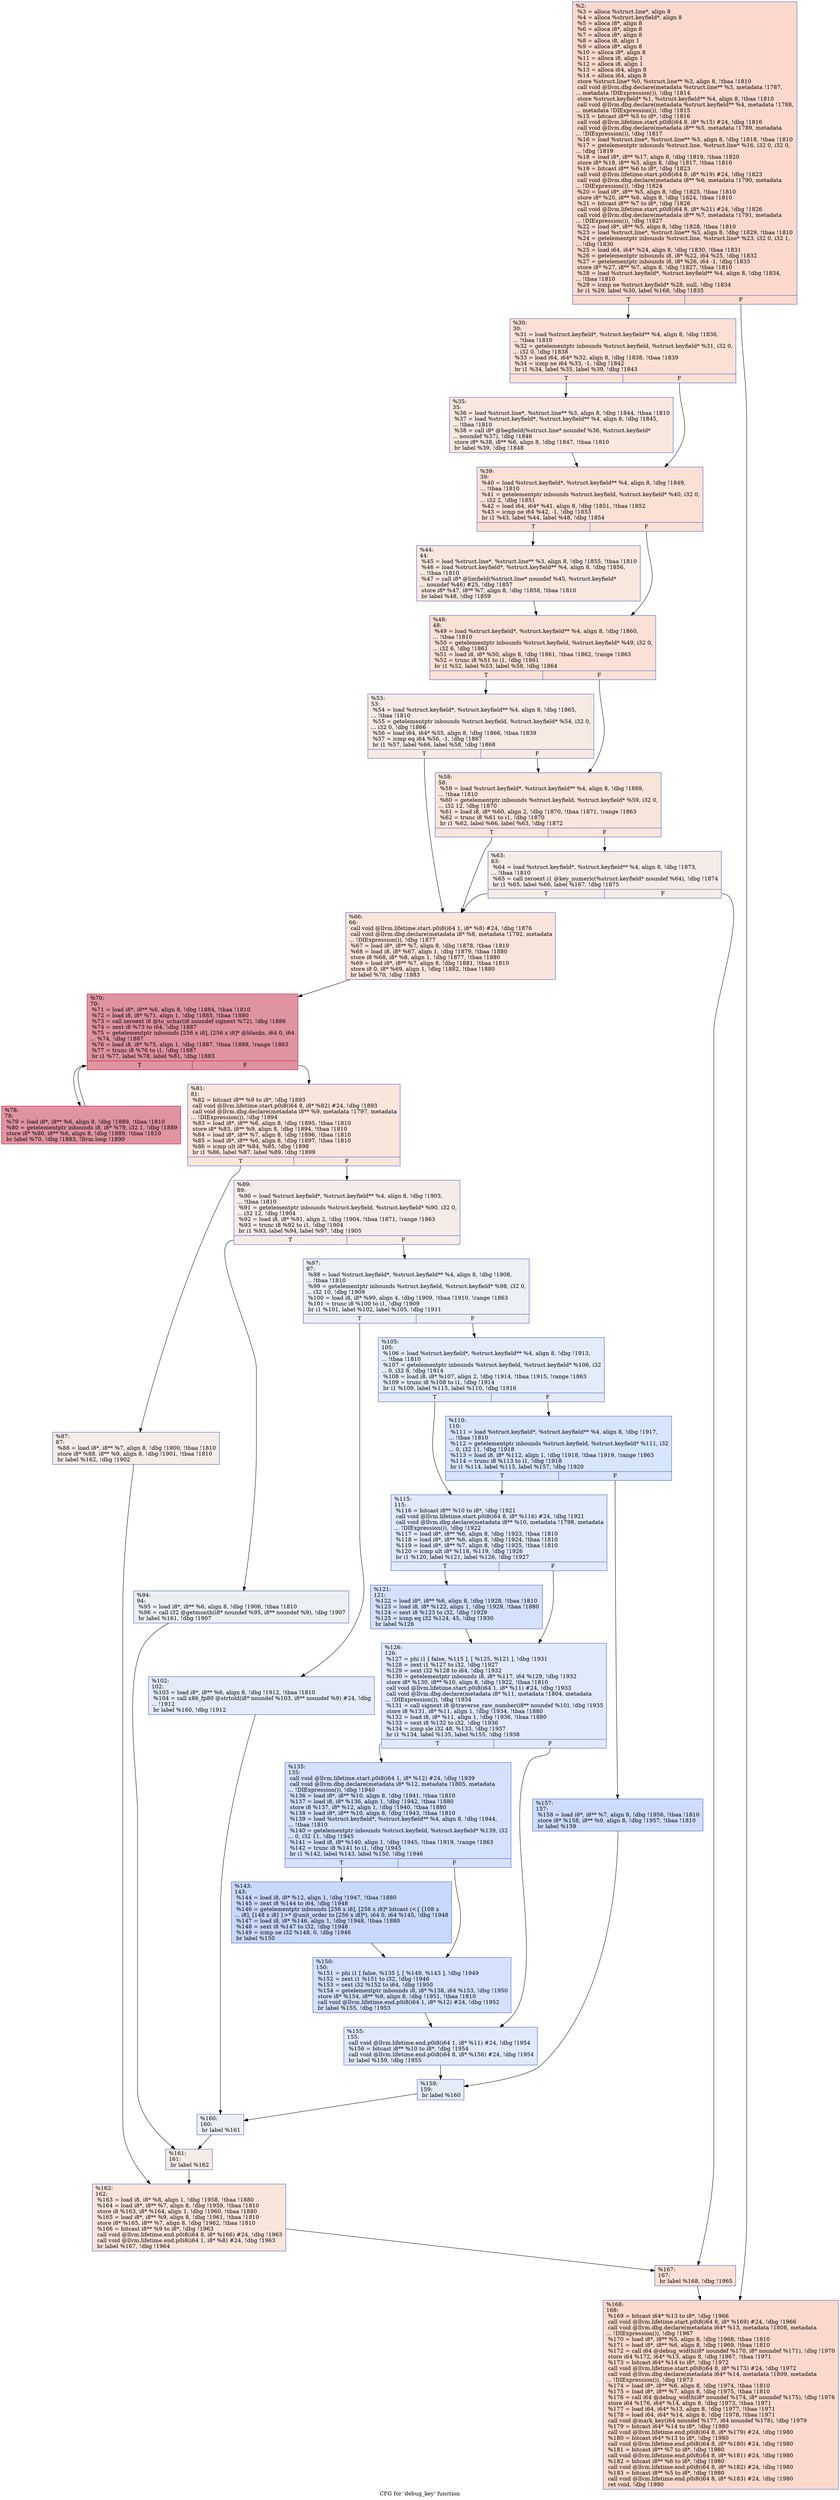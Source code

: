 digraph "CFG for 'debug_key' function" {
	label="CFG for 'debug_key' function";

	Node0x2426e90 [shape=record,color="#3d50c3ff", style=filled, fillcolor="#f7ac8e70",label="{%2:\l  %3 = alloca %struct.line*, align 8\l  %4 = alloca %struct.keyfield*, align 8\l  %5 = alloca i8*, align 8\l  %6 = alloca i8*, align 8\l  %7 = alloca i8*, align 8\l  %8 = alloca i8, align 1\l  %9 = alloca i8*, align 8\l  %10 = alloca i8*, align 8\l  %11 = alloca i8, align 1\l  %12 = alloca i8, align 1\l  %13 = alloca i64, align 8\l  %14 = alloca i64, align 8\l  store %struct.line* %0, %struct.line** %3, align 8, !tbaa !1810\l  call void @llvm.dbg.declare(metadata %struct.line** %3, metadata !1787,\l... metadata !DIExpression()), !dbg !1814\l  store %struct.keyfield* %1, %struct.keyfield** %4, align 8, !tbaa !1810\l  call void @llvm.dbg.declare(metadata %struct.keyfield** %4, metadata !1788,\l... metadata !DIExpression()), !dbg !1815\l  %15 = bitcast i8** %5 to i8*, !dbg !1816\l  call void @llvm.lifetime.start.p0i8(i64 8, i8* %15) #24, !dbg !1816\l  call void @llvm.dbg.declare(metadata i8** %5, metadata !1789, metadata\l... !DIExpression()), !dbg !1817\l  %16 = load %struct.line*, %struct.line** %3, align 8, !dbg !1818, !tbaa !1810\l  %17 = getelementptr inbounds %struct.line, %struct.line* %16, i32 0, i32 0,\l... !dbg !1819\l  %18 = load i8*, i8** %17, align 8, !dbg !1819, !tbaa !1820\l  store i8* %18, i8** %5, align 8, !dbg !1817, !tbaa !1810\l  %19 = bitcast i8** %6 to i8*, !dbg !1823\l  call void @llvm.lifetime.start.p0i8(i64 8, i8* %19) #24, !dbg !1823\l  call void @llvm.dbg.declare(metadata i8** %6, metadata !1790, metadata\l... !DIExpression()), !dbg !1824\l  %20 = load i8*, i8** %5, align 8, !dbg !1825, !tbaa !1810\l  store i8* %20, i8** %6, align 8, !dbg !1824, !tbaa !1810\l  %21 = bitcast i8** %7 to i8*, !dbg !1826\l  call void @llvm.lifetime.start.p0i8(i64 8, i8* %21) #24, !dbg !1826\l  call void @llvm.dbg.declare(metadata i8** %7, metadata !1791, metadata\l... !DIExpression()), !dbg !1827\l  %22 = load i8*, i8** %5, align 8, !dbg !1828, !tbaa !1810\l  %23 = load %struct.line*, %struct.line** %3, align 8, !dbg !1829, !tbaa !1810\l  %24 = getelementptr inbounds %struct.line, %struct.line* %23, i32 0, i32 1,\l... !dbg !1830\l  %25 = load i64, i64* %24, align 8, !dbg !1830, !tbaa !1831\l  %26 = getelementptr inbounds i8, i8* %22, i64 %25, !dbg !1832\l  %27 = getelementptr inbounds i8, i8* %26, i64 -1, !dbg !1833\l  store i8* %27, i8** %7, align 8, !dbg !1827, !tbaa !1810\l  %28 = load %struct.keyfield*, %struct.keyfield** %4, align 8, !dbg !1834,\l... !tbaa !1810\l  %29 = icmp ne %struct.keyfield* %28, null, !dbg !1834\l  br i1 %29, label %30, label %168, !dbg !1835\l|{<s0>T|<s1>F}}"];
	Node0x2426e90:s0 -> Node0x2427080;
	Node0x2426e90:s1 -> Node0x2427a80;
	Node0x2427080 [shape=record,color="#3d50c3ff", style=filled, fillcolor="#f7bca170",label="{%30:\l30:                                               \l  %31 = load %struct.keyfield*, %struct.keyfield** %4, align 8, !dbg !1836,\l... !tbaa !1810\l  %32 = getelementptr inbounds %struct.keyfield, %struct.keyfield* %31, i32 0,\l... i32 0, !dbg !1838\l  %33 = load i64, i64* %32, align 8, !dbg !1838, !tbaa !1839\l  %34 = icmp ne i64 %33, -1, !dbg !1842\l  br i1 %34, label %35, label %39, !dbg !1843\l|{<s0>T|<s1>F}}"];
	Node0x2427080:s0 -> Node0x24270d0;
	Node0x2427080:s1 -> Node0x2427120;
	Node0x24270d0 [shape=record,color="#3d50c3ff", style=filled, fillcolor="#f1ccb870",label="{%35:\l35:                                               \l  %36 = load %struct.line*, %struct.line** %3, align 8, !dbg !1844, !tbaa !1810\l  %37 = load %struct.keyfield*, %struct.keyfield** %4, align 8, !dbg !1845,\l... !tbaa !1810\l  %38 = call i8* @begfield(%struct.line* noundef %36, %struct.keyfield*\l... noundef %37), !dbg !1846\l  store i8* %38, i8** %6, align 8, !dbg !1847, !tbaa !1810\l  br label %39, !dbg !1848\l}"];
	Node0x24270d0 -> Node0x2427120;
	Node0x2427120 [shape=record,color="#3d50c3ff", style=filled, fillcolor="#f7bca170",label="{%39:\l39:                                               \l  %40 = load %struct.keyfield*, %struct.keyfield** %4, align 8, !dbg !1849,\l... !tbaa !1810\l  %41 = getelementptr inbounds %struct.keyfield, %struct.keyfield* %40, i32 0,\l... i32 2, !dbg !1851\l  %42 = load i64, i64* %41, align 8, !dbg !1851, !tbaa !1852\l  %43 = icmp ne i64 %42, -1, !dbg !1853\l  br i1 %43, label %44, label %48, !dbg !1854\l|{<s0>T|<s1>F}}"];
	Node0x2427120:s0 -> Node0x2427170;
	Node0x2427120:s1 -> Node0x24271c0;
	Node0x2427170 [shape=record,color="#3d50c3ff", style=filled, fillcolor="#f1ccb870",label="{%44:\l44:                                               \l  %45 = load %struct.line*, %struct.line** %3, align 8, !dbg !1855, !tbaa !1810\l  %46 = load %struct.keyfield*, %struct.keyfield** %4, align 8, !dbg !1856,\l... !tbaa !1810\l  %47 = call i8* @limfield(%struct.line* noundef %45, %struct.keyfield*\l... noundef %46) #25, !dbg !1857\l  store i8* %47, i8** %7, align 8, !dbg !1858, !tbaa !1810\l  br label %48, !dbg !1859\l}"];
	Node0x2427170 -> Node0x24271c0;
	Node0x24271c0 [shape=record,color="#3d50c3ff", style=filled, fillcolor="#f7bca170",label="{%48:\l48:                                               \l  %49 = load %struct.keyfield*, %struct.keyfield** %4, align 8, !dbg !1860,\l... !tbaa !1810\l  %50 = getelementptr inbounds %struct.keyfield, %struct.keyfield* %49, i32 0,\l... i32 6, !dbg !1861\l  %51 = load i8, i8* %50, align 8, !dbg !1861, !tbaa !1862, !range !1863\l  %52 = trunc i8 %51 to i1, !dbg !1861\l  br i1 %52, label %53, label %58, !dbg !1864\l|{<s0>T|<s1>F}}"];
	Node0x24271c0:s0 -> Node0x2427210;
	Node0x24271c0:s1 -> Node0x2427260;
	Node0x2427210 [shape=record,color="#3d50c3ff", style=filled, fillcolor="#eed0c070",label="{%53:\l53:                                               \l  %54 = load %struct.keyfield*, %struct.keyfield** %4, align 8, !dbg !1865,\l... !tbaa !1810\l  %55 = getelementptr inbounds %struct.keyfield, %struct.keyfield* %54, i32 0,\l... i32 0, !dbg !1866\l  %56 = load i64, i64* %55, align 8, !dbg !1866, !tbaa !1839\l  %57 = icmp eq i64 %56, -1, !dbg !1867\l  br i1 %57, label %66, label %58, !dbg !1868\l|{<s0>T|<s1>F}}"];
	Node0x2427210:s0 -> Node0x2427300;
	Node0x2427210:s1 -> Node0x2427260;
	Node0x2427260 [shape=record,color="#3d50c3ff", style=filled, fillcolor="#f4c5ad70",label="{%58:\l58:                                               \l  %59 = load %struct.keyfield*, %struct.keyfield** %4, align 8, !dbg !1869,\l... !tbaa !1810\l  %60 = getelementptr inbounds %struct.keyfield, %struct.keyfield* %59, i32 0,\l... i32 12, !dbg !1870\l  %61 = load i8, i8* %60, align 2, !dbg !1870, !tbaa !1871, !range !1863\l  %62 = trunc i8 %61 to i1, !dbg !1870\l  br i1 %62, label %66, label %63, !dbg !1872\l|{<s0>T|<s1>F}}"];
	Node0x2427260:s0 -> Node0x2427300;
	Node0x2427260:s1 -> Node0x24272b0;
	Node0x24272b0 [shape=record,color="#3d50c3ff", style=filled, fillcolor="#ead5c970",label="{%63:\l63:                                               \l  %64 = load %struct.keyfield*, %struct.keyfield** %4, align 8, !dbg !1873,\l... !tbaa !1810\l  %65 = call zeroext i1 @key_numeric(%struct.keyfield* noundef %64), !dbg !1874\l  br i1 %65, label %66, label %167, !dbg !1875\l|{<s0>T|<s1>F}}"];
	Node0x24272b0:s0 -> Node0x2427300;
	Node0x24272b0:s1 -> Node0x2427a30;
	Node0x2427300 [shape=record,color="#3d50c3ff", style=filled, fillcolor="#f4c5ad70",label="{%66:\l66:                                               \l  call void @llvm.lifetime.start.p0i8(i64 1, i8* %8) #24, !dbg !1876\l  call void @llvm.dbg.declare(metadata i8* %8, metadata !1792, metadata\l... !DIExpression()), !dbg !1877\l  %67 = load i8*, i8** %7, align 8, !dbg !1878, !tbaa !1810\l  %68 = load i8, i8* %67, align 1, !dbg !1879, !tbaa !1880\l  store i8 %68, i8* %8, align 1, !dbg !1877, !tbaa !1880\l  %69 = load i8*, i8** %7, align 8, !dbg !1881, !tbaa !1810\l  store i8 0, i8* %69, align 1, !dbg !1882, !tbaa !1880\l  br label %70, !dbg !1883\l}"];
	Node0x2427300 -> Node0x2427350;
	Node0x2427350 [shape=record,color="#b70d28ff", style=filled, fillcolor="#b70d2870",label="{%70:\l70:                                               \l  %71 = load i8*, i8** %6, align 8, !dbg !1884, !tbaa !1810\l  %72 = load i8, i8* %71, align 1, !dbg !1885, !tbaa !1880\l  %73 = call zeroext i8 @to_uchar(i8 noundef signext %72), !dbg !1886\l  %74 = zext i8 %73 to i64, !dbg !1887\l  %75 = getelementptr inbounds [256 x i8], [256 x i8]* @blanks, i64 0, i64\l... %74, !dbg !1887\l  %76 = load i8, i8* %75, align 1, !dbg !1887, !tbaa !1888, !range !1863\l  %77 = trunc i8 %76 to i1, !dbg !1887\l  br i1 %77, label %78, label %81, !dbg !1883\l|{<s0>T|<s1>F}}"];
	Node0x2427350:s0 -> Node0x24273a0;
	Node0x2427350:s1 -> Node0x24273f0;
	Node0x24273a0 [shape=record,color="#b70d28ff", style=filled, fillcolor="#b70d2870",label="{%78:\l78:                                               \l  %79 = load i8*, i8** %6, align 8, !dbg !1889, !tbaa !1810\l  %80 = getelementptr inbounds i8, i8* %79, i32 1, !dbg !1889\l  store i8* %80, i8** %6, align 8, !dbg !1889, !tbaa !1810\l  br label %70, !dbg !1883, !llvm.loop !1890\l}"];
	Node0x24273a0 -> Node0x2427350;
	Node0x24273f0 [shape=record,color="#3d50c3ff", style=filled, fillcolor="#f4c5ad70",label="{%81:\l81:                                               \l  %82 = bitcast i8** %9 to i8*, !dbg !1893\l  call void @llvm.lifetime.start.p0i8(i64 8, i8* %82) #24, !dbg !1893\l  call void @llvm.dbg.declare(metadata i8** %9, metadata !1797, metadata\l... !DIExpression()), !dbg !1894\l  %83 = load i8*, i8** %6, align 8, !dbg !1895, !tbaa !1810\l  store i8* %83, i8** %9, align 8, !dbg !1894, !tbaa !1810\l  %84 = load i8*, i8** %7, align 8, !dbg !1896, !tbaa !1810\l  %85 = load i8*, i8** %6, align 8, !dbg !1897, !tbaa !1810\l  %86 = icmp ult i8* %84, %85, !dbg !1898\l  br i1 %86, label %87, label %89, !dbg !1899\l|{<s0>T|<s1>F}}"];
	Node0x24273f0:s0 -> Node0x2427440;
	Node0x24273f0:s1 -> Node0x2427490;
	Node0x2427440 [shape=record,color="#3d50c3ff", style=filled, fillcolor="#ead5c970",label="{%87:\l87:                                               \l  %88 = load i8*, i8** %7, align 8, !dbg !1900, !tbaa !1810\l  store i8* %88, i8** %9, align 8, !dbg !1901, !tbaa !1810\l  br label %162, !dbg !1902\l}"];
	Node0x2427440 -> Node0x24279e0;
	Node0x2427490 [shape=record,color="#3d50c3ff", style=filled, fillcolor="#ead5c970",label="{%89:\l89:                                               \l  %90 = load %struct.keyfield*, %struct.keyfield** %4, align 8, !dbg !1903,\l... !tbaa !1810\l  %91 = getelementptr inbounds %struct.keyfield, %struct.keyfield* %90, i32 0,\l... i32 12, !dbg !1904\l  %92 = load i8, i8* %91, align 2, !dbg !1904, !tbaa !1871, !range !1863\l  %93 = trunc i8 %92 to i1, !dbg !1904\l  br i1 %93, label %94, label %97, !dbg !1905\l|{<s0>T|<s1>F}}"];
	Node0x2427490:s0 -> Node0x24274e0;
	Node0x2427490:s1 -> Node0x2427530;
	Node0x24274e0 [shape=record,color="#3d50c3ff", style=filled, fillcolor="#d6dce470",label="{%94:\l94:                                               \l  %95 = load i8*, i8** %6, align 8, !dbg !1906, !tbaa !1810\l  %96 = call i32 @getmonth(i8* noundef %95, i8** noundef %9), !dbg !1907\l  br label %161, !dbg !1907\l}"];
	Node0x24274e0 -> Node0x2427990;
	Node0x2427530 [shape=record,color="#3d50c3ff", style=filled, fillcolor="#d6dce470",label="{%97:\l97:                                               \l  %98 = load %struct.keyfield*, %struct.keyfield** %4, align 8, !dbg !1908,\l... !tbaa !1810\l  %99 = getelementptr inbounds %struct.keyfield, %struct.keyfield* %98, i32 0,\l... i32 10, !dbg !1909\l  %100 = load i8, i8* %99, align 4, !dbg !1909, !tbaa !1910, !range !1863\l  %101 = trunc i8 %100 to i1, !dbg !1909\l  br i1 %101, label %102, label %105, !dbg !1911\l|{<s0>T|<s1>F}}"];
	Node0x2427530:s0 -> Node0x2427580;
	Node0x2427530:s1 -> Node0x24275d0;
	Node0x2427580 [shape=record,color="#3d50c3ff", style=filled, fillcolor="#c1d4f470",label="{%102:\l102:                                              \l  %103 = load i8*, i8** %6, align 8, !dbg !1912, !tbaa !1810\l  %104 = call x86_fp80 @strtold(i8* noundef %103, i8** noundef %9) #24, !dbg\l... !1912\l  br label %160, !dbg !1912\l}"];
	Node0x2427580 -> Node0x2427940;
	Node0x24275d0 [shape=record,color="#3d50c3ff", style=filled, fillcolor="#c1d4f470",label="{%105:\l105:                                              \l  %106 = load %struct.keyfield*, %struct.keyfield** %4, align 8, !dbg !1913,\l... !tbaa !1810\l  %107 = getelementptr inbounds %struct.keyfield, %struct.keyfield* %106, i32\l... 0, i32 8, !dbg !1914\l  %108 = load i8, i8* %107, align 2, !dbg !1914, !tbaa !1915, !range !1863\l  %109 = trunc i8 %108 to i1, !dbg !1914\l  br i1 %109, label %115, label %110, !dbg !1916\l|{<s0>T|<s1>F}}"];
	Node0x24275d0:s0 -> Node0x2427670;
	Node0x24275d0:s1 -> Node0x2427620;
	Node0x2427620 [shape=record,color="#3d50c3ff", style=filled, fillcolor="#a7c5fe70",label="{%110:\l110:                                              \l  %111 = load %struct.keyfield*, %struct.keyfield** %4, align 8, !dbg !1917,\l... !tbaa !1810\l  %112 = getelementptr inbounds %struct.keyfield, %struct.keyfield* %111, i32\l... 0, i32 11, !dbg !1918\l  %113 = load i8, i8* %112, align 1, !dbg !1918, !tbaa !1919, !range !1863\l  %114 = trunc i8 %113 to i1, !dbg !1918\l  br i1 %114, label %115, label %157, !dbg !1920\l|{<s0>T|<s1>F}}"];
	Node0x2427620:s0 -> Node0x2427670;
	Node0x2427620:s1 -> Node0x24278a0;
	Node0x2427670 [shape=record,color="#3d50c3ff", style=filled, fillcolor="#b9d0f970",label="{%115:\l115:                                              \l  %116 = bitcast i8** %10 to i8*, !dbg !1921\l  call void @llvm.lifetime.start.p0i8(i64 8, i8* %116) #24, !dbg !1921\l  call void @llvm.dbg.declare(metadata i8** %10, metadata !1798, metadata\l... !DIExpression()), !dbg !1922\l  %117 = load i8*, i8** %6, align 8, !dbg !1923, !tbaa !1810\l  %118 = load i8*, i8** %6, align 8, !dbg !1924, !tbaa !1810\l  %119 = load i8*, i8** %7, align 8, !dbg !1925, !tbaa !1810\l  %120 = icmp ult i8* %118, %119, !dbg !1926\l  br i1 %120, label %121, label %126, !dbg !1927\l|{<s0>T|<s1>F}}"];
	Node0x2427670:s0 -> Node0x24276c0;
	Node0x2427670:s1 -> Node0x2427710;
	Node0x24276c0 [shape=record,color="#3d50c3ff", style=filled, fillcolor="#9ebeff70",label="{%121:\l121:                                              \l  %122 = load i8*, i8** %6, align 8, !dbg !1928, !tbaa !1810\l  %123 = load i8, i8* %122, align 1, !dbg !1929, !tbaa !1880\l  %124 = sext i8 %123 to i32, !dbg !1929\l  %125 = icmp eq i32 %124, 45, !dbg !1930\l  br label %126\l}"];
	Node0x24276c0 -> Node0x2427710;
	Node0x2427710 [shape=record,color="#3d50c3ff", style=filled, fillcolor="#b9d0f970",label="{%126:\l126:                                              \l  %127 = phi i1 [ false, %115 ], [ %125, %121 ], !dbg !1931\l  %128 = zext i1 %127 to i32, !dbg !1927\l  %129 = sext i32 %128 to i64, !dbg !1932\l  %130 = getelementptr inbounds i8, i8* %117, i64 %129, !dbg !1932\l  store i8* %130, i8** %10, align 8, !dbg !1922, !tbaa !1810\l  call void @llvm.lifetime.start.p0i8(i64 1, i8* %11) #24, !dbg !1933\l  call void @llvm.dbg.declare(metadata i8* %11, metadata !1804, metadata\l... !DIExpression()), !dbg !1934\l  %131 = call signext i8 @traverse_raw_number(i8** noundef %10), !dbg !1935\l  store i8 %131, i8* %11, align 1, !dbg !1934, !tbaa !1880\l  %132 = load i8, i8* %11, align 1, !dbg !1936, !tbaa !1880\l  %133 = sext i8 %132 to i32, !dbg !1936\l  %134 = icmp sle i32 48, %133, !dbg !1937\l  br i1 %134, label %135, label %155, !dbg !1938\l|{<s0>T|<s1>F}}"];
	Node0x2427710:s0 -> Node0x2427760;
	Node0x2427710:s1 -> Node0x2427850;
	Node0x2427760 [shape=record,color="#3d50c3ff", style=filled, fillcolor="#9ebeff70",label="{%135:\l135:                                              \l  call void @llvm.lifetime.start.p0i8(i64 1, i8* %12) #24, !dbg !1939\l  call void @llvm.dbg.declare(metadata i8* %12, metadata !1805, metadata\l... !DIExpression()), !dbg !1940\l  %136 = load i8*, i8** %10, align 8, !dbg !1941, !tbaa !1810\l  %137 = load i8, i8* %136, align 1, !dbg !1942, !tbaa !1880\l  store i8 %137, i8* %12, align 1, !dbg !1940, !tbaa !1880\l  %138 = load i8*, i8** %10, align 8, !dbg !1943, !tbaa !1810\l  %139 = load %struct.keyfield*, %struct.keyfield** %4, align 8, !dbg !1944,\l... !tbaa !1810\l  %140 = getelementptr inbounds %struct.keyfield, %struct.keyfield* %139, i32\l... 0, i32 11, !dbg !1945\l  %141 = load i8, i8* %140, align 1, !dbg !1945, !tbaa !1919, !range !1863\l  %142 = trunc i8 %141 to i1, !dbg !1945\l  br i1 %142, label %143, label %150, !dbg !1946\l|{<s0>T|<s1>F}}"];
	Node0x2427760:s0 -> Node0x24277b0;
	Node0x2427760:s1 -> Node0x2427800;
	Node0x24277b0 [shape=record,color="#3d50c3ff", style=filled, fillcolor="#85a8fc70",label="{%143:\l143:                                              \l  %144 = load i8, i8* %12, align 1, !dbg !1947, !tbaa !1880\l  %145 = zext i8 %144 to i64, !dbg !1948\l  %146 = getelementptr inbounds [256 x i8], [256 x i8]* bitcast (\<\{ [108 x\l... i8], [148 x i8] \}\>* @unit_order to [256 x i8]*), i64 0, i64 %145, !dbg !1948\l  %147 = load i8, i8* %146, align 1, !dbg !1948, !tbaa !1880\l  %148 = sext i8 %147 to i32, !dbg !1948\l  %149 = icmp ne i32 %148, 0, !dbg !1946\l  br label %150\l}"];
	Node0x24277b0 -> Node0x2427800;
	Node0x2427800 [shape=record,color="#3d50c3ff", style=filled, fillcolor="#9ebeff70",label="{%150:\l150:                                              \l  %151 = phi i1 [ false, %135 ], [ %149, %143 ], !dbg !1949\l  %152 = zext i1 %151 to i32, !dbg !1946\l  %153 = sext i32 %152 to i64, !dbg !1950\l  %154 = getelementptr inbounds i8, i8* %138, i64 %153, !dbg !1950\l  store i8* %154, i8** %9, align 8, !dbg !1951, !tbaa !1810\l  call void @llvm.lifetime.end.p0i8(i64 1, i8* %12) #24, !dbg !1952\l  br label %155, !dbg !1953\l}"];
	Node0x2427800 -> Node0x2427850;
	Node0x2427850 [shape=record,color="#3d50c3ff", style=filled, fillcolor="#b9d0f970",label="{%155:\l155:                                              \l  call void @llvm.lifetime.end.p0i8(i64 1, i8* %11) #24, !dbg !1954\l  %156 = bitcast i8** %10 to i8*, !dbg !1954\l  call void @llvm.lifetime.end.p0i8(i64 8, i8* %156) #24, !dbg !1954\l  br label %159, !dbg !1955\l}"];
	Node0x2427850 -> Node0x24278f0;
	Node0x24278a0 [shape=record,color="#3d50c3ff", style=filled, fillcolor="#8fb1fe70",label="{%157:\l157:                                              \l  %158 = load i8*, i8** %7, align 8, !dbg !1956, !tbaa !1810\l  store i8* %158, i8** %9, align 8, !dbg !1957, !tbaa !1810\l  br label %159\l}"];
	Node0x24278a0 -> Node0x24278f0;
	Node0x24278f0 [shape=record,color="#3d50c3ff", style=filled, fillcolor="#c1d4f470",label="{%159:\l159:                                              \l  br label %160\l}"];
	Node0x24278f0 -> Node0x2427940;
	Node0x2427940 [shape=record,color="#3d50c3ff", style=filled, fillcolor="#d6dce470",label="{%160:\l160:                                              \l  br label %161\l}"];
	Node0x2427940 -> Node0x2427990;
	Node0x2427990 [shape=record,color="#3d50c3ff", style=filled, fillcolor="#ead5c970",label="{%161:\l161:                                              \l  br label %162\l}"];
	Node0x2427990 -> Node0x24279e0;
	Node0x24279e0 [shape=record,color="#3d50c3ff", style=filled, fillcolor="#f4c5ad70",label="{%162:\l162:                                              \l  %163 = load i8, i8* %8, align 1, !dbg !1958, !tbaa !1880\l  %164 = load i8*, i8** %7, align 8, !dbg !1959, !tbaa !1810\l  store i8 %163, i8* %164, align 1, !dbg !1960, !tbaa !1880\l  %165 = load i8*, i8** %9, align 8, !dbg !1961, !tbaa !1810\l  store i8* %165, i8** %7, align 8, !dbg !1962, !tbaa !1810\l  %166 = bitcast i8** %9 to i8*, !dbg !1963\l  call void @llvm.lifetime.end.p0i8(i64 8, i8* %166) #24, !dbg !1963\l  call void @llvm.lifetime.end.p0i8(i64 1, i8* %8) #24, !dbg !1963\l  br label %167, !dbg !1964\l}"];
	Node0x24279e0 -> Node0x2427a30;
	Node0x2427a30 [shape=record,color="#3d50c3ff", style=filled, fillcolor="#f7bca170",label="{%167:\l167:                                              \l  br label %168, !dbg !1965\l}"];
	Node0x2427a30 -> Node0x2427a80;
	Node0x2427a80 [shape=record,color="#3d50c3ff", style=filled, fillcolor="#f7ac8e70",label="{%168:\l168:                                              \l  %169 = bitcast i64* %13 to i8*, !dbg !1966\l  call void @llvm.lifetime.start.p0i8(i64 8, i8* %169) #24, !dbg !1966\l  call void @llvm.dbg.declare(metadata i64* %13, metadata !1808, metadata\l... !DIExpression()), !dbg !1967\l  %170 = load i8*, i8** %5, align 8, !dbg !1968, !tbaa !1810\l  %171 = load i8*, i8** %6, align 8, !dbg !1969, !tbaa !1810\l  %172 = call i64 @debug_width(i8* noundef %170, i8* noundef %171), !dbg !1970\l  store i64 %172, i64* %13, align 8, !dbg !1967, !tbaa !1971\l  %173 = bitcast i64* %14 to i8*, !dbg !1972\l  call void @llvm.lifetime.start.p0i8(i64 8, i8* %173) #24, !dbg !1972\l  call void @llvm.dbg.declare(metadata i64* %14, metadata !1809, metadata\l... !DIExpression()), !dbg !1973\l  %174 = load i8*, i8** %6, align 8, !dbg !1974, !tbaa !1810\l  %175 = load i8*, i8** %7, align 8, !dbg !1975, !tbaa !1810\l  %176 = call i64 @debug_width(i8* noundef %174, i8* noundef %175), !dbg !1976\l  store i64 %176, i64* %14, align 8, !dbg !1973, !tbaa !1971\l  %177 = load i64, i64* %13, align 8, !dbg !1977, !tbaa !1971\l  %178 = load i64, i64* %14, align 8, !dbg !1978, !tbaa !1971\l  call void @mark_key(i64 noundef %177, i64 noundef %178), !dbg !1979\l  %179 = bitcast i64* %14 to i8*, !dbg !1980\l  call void @llvm.lifetime.end.p0i8(i64 8, i8* %179) #24, !dbg !1980\l  %180 = bitcast i64* %13 to i8*, !dbg !1980\l  call void @llvm.lifetime.end.p0i8(i64 8, i8* %180) #24, !dbg !1980\l  %181 = bitcast i8** %7 to i8*, !dbg !1980\l  call void @llvm.lifetime.end.p0i8(i64 8, i8* %181) #24, !dbg !1980\l  %182 = bitcast i8** %6 to i8*, !dbg !1980\l  call void @llvm.lifetime.end.p0i8(i64 8, i8* %182) #24, !dbg !1980\l  %183 = bitcast i8** %5 to i8*, !dbg !1980\l  call void @llvm.lifetime.end.p0i8(i64 8, i8* %183) #24, !dbg !1980\l  ret void, !dbg !1980\l}"];
}
